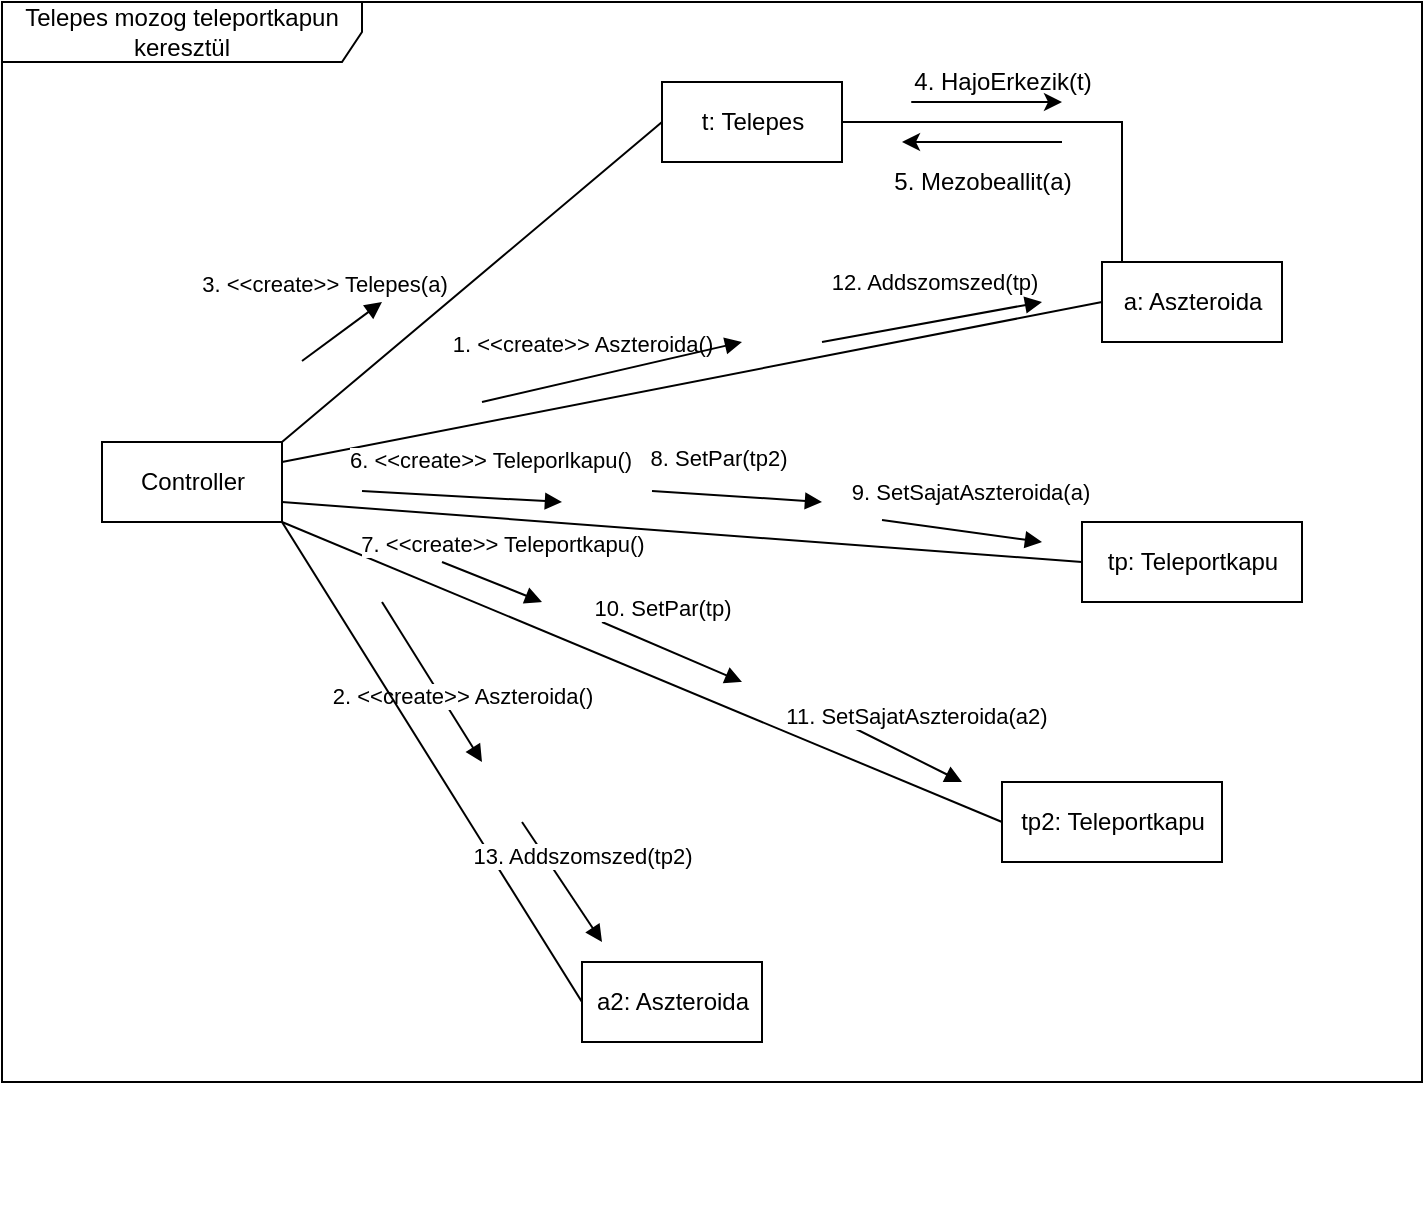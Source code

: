 <mxfile version="14.4.8" type="github" pages="3">
  <diagram id="dgq3hNaPbA1aemBsWa1h" name="TelepesTPMozgas">
    <mxGraphModel dx="700" dy="752" grid="1" gridSize="10" guides="1" tooltips="1" connect="1" arrows="1" fold="1" page="1" pageScale="1" pageWidth="1654" pageHeight="1169" math="0" shadow="0">
      <root>
        <mxCell id="0" />
        <mxCell id="1" parent="0" />
        <mxCell id="f-pRjbWSpJ0C2EvB-05d-29" value="Telepes mozog teleportkapun keresztül" style="shape=umlFrame;whiteSpace=wrap;html=1;width=180;height=30;" parent="1" vertex="1">
          <mxGeometry x="30" y="60" width="710" height="540" as="geometry" />
        </mxCell>
        <mxCell id="f-pRjbWSpJ0C2EvB-05d-30" style="edgeStyle=orthogonalEdgeStyle;rounded=0;orthogonalLoop=1;jettySize=auto;html=1;exitX=1;exitY=0.5;exitDx=0;exitDy=0;entryX=0.5;entryY=1;entryDx=0;entryDy=0;endArrow=none;endFill=0;" parent="1" source="f-pRjbWSpJ0C2EvB-05d-31" target="f-pRjbWSpJ0C2EvB-05d-32" edge="1">
          <mxGeometry relative="1" as="geometry">
            <Array as="points">
              <mxPoint x="590" y="120" />
              <mxPoint x="590" y="230" />
            </Array>
          </mxGeometry>
        </mxCell>
        <mxCell id="f-pRjbWSpJ0C2EvB-05d-31" value="t: Telepes" style="html=1;" parent="1" vertex="1">
          <mxGeometry x="360" y="100" width="90" height="40" as="geometry" />
        </mxCell>
        <mxCell id="f-pRjbWSpJ0C2EvB-05d-32" value="a: Aszteroida" style="html=1;" parent="1" vertex="1">
          <mxGeometry x="580" y="190" width="90" height="40" as="geometry" />
        </mxCell>
        <mxCell id="f-pRjbWSpJ0C2EvB-05d-33" value="tp: Teleportkapu" style="html=1;" parent="1" vertex="1">
          <mxGeometry x="570" y="320" width="110" height="40" as="geometry" />
        </mxCell>
        <mxCell id="f-pRjbWSpJ0C2EvB-05d-34" value="Controller" style="html=1;" parent="1" vertex="1">
          <mxGeometry x="80" y="280" width="90" height="40" as="geometry" />
        </mxCell>
        <mxCell id="f-pRjbWSpJ0C2EvB-05d-35" value="3. &amp;lt;&amp;lt;create&amp;gt;&amp;gt; Telepes(a)" style="html=1;verticalAlign=bottom;endArrow=none;entryX=0;entryY=0.5;entryDx=0;entryDy=0;endFill=0;" parent="1" target="f-pRjbWSpJ0C2EvB-05d-31" edge="1">
          <mxGeometry x="-0.514" y="41" width="80" relative="1" as="geometry">
            <mxPoint x="170" y="280" as="sourcePoint" />
            <mxPoint x="620" y="290" as="targetPoint" />
            <mxPoint x="1" as="offset" />
          </mxGeometry>
        </mxCell>
        <mxCell id="f-pRjbWSpJ0C2EvB-05d-36" value="" style="html=1;verticalAlign=bottom;endArrow=none;entryX=0;entryY=0.5;entryDx=0;entryDy=0;endFill=0;" parent="1" target="f-pRjbWSpJ0C2EvB-05d-32" edge="1">
          <mxGeometry x="0.169" y="-40" width="80" relative="1" as="geometry">
            <mxPoint x="170" y="290" as="sourcePoint" />
            <mxPoint x="410" y="190" as="targetPoint" />
            <mxPoint as="offset" />
          </mxGeometry>
        </mxCell>
        <mxCell id="f-pRjbWSpJ0C2EvB-05d-37" value="6. &amp;lt;&amp;lt;create&amp;gt;&amp;gt; Teleporlkapu()" style="html=1;verticalAlign=bottom;endArrow=none;entryX=0;entryY=0.5;entryDx=0;entryDy=0;endFill=0;" parent="1" target="f-pRjbWSpJ0C2EvB-05d-33" edge="1">
          <mxGeometry x="-0.487" y="20" width="80" relative="1" as="geometry">
            <mxPoint x="170" y="310" as="sourcePoint" />
            <mxPoint x="510" y="310" as="targetPoint" />
            <mxPoint as="offset" />
          </mxGeometry>
        </mxCell>
        <mxCell id="f-pRjbWSpJ0C2EvB-05d-38" value="1. &amp;lt;&amp;lt;create&amp;gt;&amp;gt; Aszteroida()" style="html=1;verticalAlign=bottom;endArrow=block;" parent="1" edge="1">
          <mxGeometry x="1" y="-104" width="80" relative="1" as="geometry">
            <mxPoint x="180" y="239.5" as="sourcePoint" />
            <mxPoint x="220" y="210" as="targetPoint" />
            <mxPoint x="38" y="-54" as="offset" />
          </mxGeometry>
        </mxCell>
        <mxCell id="f-pRjbWSpJ0C2EvB-05d-39" value="a2: Aszteroida" style="html=1;" parent="1" vertex="1">
          <mxGeometry x="320" y="540" width="90" height="40" as="geometry" />
        </mxCell>
        <mxCell id="f-pRjbWSpJ0C2EvB-05d-40" value="2. &amp;lt;&amp;lt;create&amp;gt;&amp;gt; Aszteroida()" style="html=1;verticalAlign=bottom;endArrow=block;" parent="1" edge="1">
          <mxGeometry x="0.472" y="5" width="80" relative="1" as="geometry">
            <mxPoint x="220" y="360" as="sourcePoint" />
            <mxPoint x="270" y="440" as="targetPoint" />
            <mxPoint x="-1" as="offset" />
          </mxGeometry>
        </mxCell>
        <mxCell id="f-pRjbWSpJ0C2EvB-05d-41" value="" style="html=1;verticalAlign=bottom;endArrow=none;exitX=1;exitY=1;exitDx=0;exitDy=0;entryX=0;entryY=0.5;entryDx=0;entryDy=0;endFill=0;" parent="1" source="f-pRjbWSpJ0C2EvB-05d-34" target="f-pRjbWSpJ0C2EvB-05d-39" edge="1">
          <mxGeometry x="0.169" y="-40" width="80" relative="1" as="geometry">
            <mxPoint x="200" y="290" as="sourcePoint" />
            <mxPoint x="460" y="160" as="targetPoint" />
            <mxPoint as="offset" />
          </mxGeometry>
        </mxCell>
        <mxCell id="f-pRjbWSpJ0C2EvB-05d-42" value="tp2: Teleportkapu" style="html=1;" parent="1" vertex="1">
          <mxGeometry x="530" y="450" width="110" height="40" as="geometry" />
        </mxCell>
        <mxCell id="f-pRjbWSpJ0C2EvB-05d-43" value="7. &amp;lt;&amp;lt;create&amp;gt;&amp;gt; Teleportkapu()" style="html=1;verticalAlign=bottom;endArrow=none;exitX=1;exitY=1;exitDx=0;exitDy=0;entryX=0;entryY=0.5;entryDx=0;entryDy=0;endFill=0;" parent="1" source="f-pRjbWSpJ0C2EvB-05d-34" target="f-pRjbWSpJ0C2EvB-05d-42" edge="1">
          <mxGeometry x="-0.44" y="24" width="80" relative="1" as="geometry">
            <mxPoint x="150" y="390" as="sourcePoint" />
            <mxPoint x="490" y="380" as="targetPoint" />
            <mxPoint as="offset" />
          </mxGeometry>
        </mxCell>
        <mxCell id="f-pRjbWSpJ0C2EvB-05d-44" value="9. SetSajatAszteroida(a)" style="html=1;verticalAlign=bottom;endArrow=block;" parent="1" edge="1">
          <mxGeometry x="0.057" y="11" width="80" relative="1" as="geometry">
            <mxPoint x="470" y="319" as="sourcePoint" />
            <mxPoint x="550" y="330" as="targetPoint" />
            <mxPoint as="offset" />
          </mxGeometry>
        </mxCell>
        <mxCell id="f-pRjbWSpJ0C2EvB-05d-45" value="" style="html=1;verticalAlign=bottom;endArrow=block;" parent="1" edge="1">
          <mxGeometry x="0.057" y="11" width="80" relative="1" as="geometry">
            <mxPoint x="270" y="260" as="sourcePoint" />
            <mxPoint x="400" y="230" as="targetPoint" />
            <mxPoint as="offset" />
          </mxGeometry>
        </mxCell>
        <mxCell id="f-pRjbWSpJ0C2EvB-05d-46" value="" style="html=1;verticalAlign=bottom;endArrow=block;" parent="1" edge="1">
          <mxGeometry x="0.057" y="11" width="80" relative="1" as="geometry">
            <mxPoint x="250" y="340" as="sourcePoint" />
            <mxPoint x="300" y="360" as="targetPoint" />
            <mxPoint as="offset" />
            <Array as="points" />
          </mxGeometry>
        </mxCell>
        <mxCell id="f-pRjbWSpJ0C2EvB-05d-47" value="" style="html=1;verticalAlign=bottom;endArrow=block;" parent="1" edge="1">
          <mxGeometry x="0.057" y="11" width="80" relative="1" as="geometry">
            <mxPoint x="210" y="304.5" as="sourcePoint" />
            <mxPoint x="310" y="310" as="targetPoint" />
            <mxPoint as="offset" />
          </mxGeometry>
        </mxCell>
        <mxCell id="f-pRjbWSpJ0C2EvB-05d-48" value="" style="html=1;verticalAlign=bottom;endArrow=block;" parent="1" edge="1">
          <mxGeometry x="0.057" y="11" width="80" relative="1" as="geometry">
            <mxPoint x="280" y="660" as="sourcePoint" />
            <mxPoint x="280" y="660" as="targetPoint" />
            <mxPoint as="offset" />
          </mxGeometry>
        </mxCell>
        <mxCell id="f-pRjbWSpJ0C2EvB-05d-49" value="" style="html=1;verticalAlign=bottom;endArrow=block;" parent="1" edge="1">
          <mxGeometry x="0.057" y="11" width="80" relative="1" as="geometry">
            <mxPoint x="365" y="294.5" as="sourcePoint" />
            <mxPoint x="365" y="294.5" as="targetPoint" />
            <mxPoint as="offset" />
          </mxGeometry>
        </mxCell>
        <mxCell id="f-pRjbWSpJ0C2EvB-05d-50" value="4. HajoErkezik(t)" style="text;html=1;align=center;verticalAlign=middle;resizable=0;points=[];autosize=1;" parent="1" vertex="1">
          <mxGeometry x="480" y="90" width="100" height="20" as="geometry" />
        </mxCell>
        <mxCell id="f-pRjbWSpJ0C2EvB-05d-51" value="" style="endArrow=classic;html=1;" parent="1" edge="1">
          <mxGeometry width="50" height="50" relative="1" as="geometry">
            <mxPoint x="530" y="110" as="sourcePoint" />
            <mxPoint x="560" y="110" as="targetPoint" />
            <Array as="points">
              <mxPoint x="480" y="110" />
            </Array>
          </mxGeometry>
        </mxCell>
        <mxCell id="f-pRjbWSpJ0C2EvB-05d-52" value="8. SetPar(tp2)" style="html=1;verticalAlign=bottom;endArrow=block;" parent="1" edge="1">
          <mxGeometry x="-0.25" y="10" width="80" relative="1" as="geometry">
            <mxPoint x="355" y="304.5" as="sourcePoint" />
            <mxPoint x="440" y="310" as="targetPoint" />
            <mxPoint as="offset" />
          </mxGeometry>
        </mxCell>
        <mxCell id="f-pRjbWSpJ0C2EvB-05d-53" value="13. Addszomszed(tp2)" style="html=1;verticalAlign=bottom;endArrow=block;" parent="1" edge="1">
          <mxGeometry x="0.057" y="11" width="80" relative="1" as="geometry">
            <mxPoint x="290" y="470" as="sourcePoint" />
            <mxPoint x="330" y="530" as="targetPoint" />
            <mxPoint as="offset" />
            <Array as="points" />
          </mxGeometry>
        </mxCell>
        <mxCell id="f-pRjbWSpJ0C2EvB-05d-54" value="11. SetSajatAszteroida(a2)" style="html=1;verticalAlign=bottom;endArrow=block;" parent="1" edge="1">
          <mxGeometry x="0.057" y="11" width="80" relative="1" as="geometry">
            <mxPoint x="450" y="420" as="sourcePoint" />
            <mxPoint x="510" y="450" as="targetPoint" />
            <mxPoint as="offset" />
          </mxGeometry>
        </mxCell>
        <mxCell id="f-pRjbWSpJ0C2EvB-05d-55" value="12. Addszomszed(tp)" style="html=1;verticalAlign=bottom;endArrow=block;" parent="1" edge="1">
          <mxGeometry x="0.057" y="11" width="80" relative="1" as="geometry">
            <mxPoint x="440" y="230" as="sourcePoint" />
            <mxPoint x="550" y="210" as="targetPoint" />
            <mxPoint as="offset" />
          </mxGeometry>
        </mxCell>
        <mxCell id="f-pRjbWSpJ0C2EvB-05d-56" value="10. SetPar(tp)" style="html=1;verticalAlign=bottom;endArrow=block;" parent="1" edge="1">
          <mxGeometry x="-0.25" y="10" width="80" relative="1" as="geometry">
            <mxPoint x="330" y="370" as="sourcePoint" />
            <mxPoint x="400" y="400" as="targetPoint" />
            <mxPoint as="offset" />
          </mxGeometry>
        </mxCell>
        <mxCell id="yG6NY596McW3MukncXTL-1" value="" style="endArrow=classic;html=1;" parent="1" edge="1">
          <mxGeometry width="50" height="50" relative="1" as="geometry">
            <mxPoint x="560" y="130" as="sourcePoint" />
            <mxPoint x="480" y="130" as="targetPoint" />
            <Array as="points" />
          </mxGeometry>
        </mxCell>
        <mxCell id="yG6NY596McW3MukncXTL-2" value="5. Mezobeallit(a)" style="text;html=1;align=center;verticalAlign=middle;resizable=0;points=[];autosize=1;" parent="1" vertex="1">
          <mxGeometry x="470" y="140" width="100" height="20" as="geometry" />
        </mxCell>
      </root>
    </mxGraphModel>
  </diagram>
  <diagram id="QKDi689OXvSkPJ4fIELd" name="RobotTPMozgas">
    <mxGraphModel dx="700" dy="752" grid="1" gridSize="10" guides="1" tooltips="1" connect="1" arrows="1" fold="1" page="1" pageScale="1" pageWidth="1654" pageHeight="1169" math="0" shadow="0">
      <root>
        <mxCell id="zt4Wvpgv5EqCv4RG_Eg1-0" />
        <mxCell id="zt4Wvpgv5EqCv4RG_Eg1-1" parent="zt4Wvpgv5EqCv4RG_Eg1-0" />
        <mxCell id="zt4Wvpgv5EqCv4RG_Eg1-2" value="Robot mozog teleportkapun keresztül" style="shape=umlFrame;whiteSpace=wrap;html=1;width=180;height=30;" parent="zt4Wvpgv5EqCv4RG_Eg1-1" vertex="1">
          <mxGeometry x="20" y="50" width="710" height="550" as="geometry" />
        </mxCell>
        <mxCell id="zt4Wvpgv5EqCv4RG_Eg1-3" style="edgeStyle=orthogonalEdgeStyle;rounded=0;orthogonalLoop=1;jettySize=auto;html=1;exitX=1;exitY=0.5;exitDx=0;exitDy=0;entryX=0.5;entryY=1;entryDx=0;entryDy=0;endArrow=none;endFill=0;" parent="zt4Wvpgv5EqCv4RG_Eg1-1" source="zt4Wvpgv5EqCv4RG_Eg1-4" target="zt4Wvpgv5EqCv4RG_Eg1-5" edge="1">
          <mxGeometry relative="1" as="geometry">
            <Array as="points">
              <mxPoint x="580" y="110" />
              <mxPoint x="580" y="220" />
            </Array>
          </mxGeometry>
        </mxCell>
        <mxCell id="zt4Wvpgv5EqCv4RG_Eg1-4" value="r: Robot" style="html=1;" parent="zt4Wvpgv5EqCv4RG_Eg1-1" vertex="1">
          <mxGeometry x="350" y="90" width="90" height="40" as="geometry" />
        </mxCell>
        <mxCell id="zt4Wvpgv5EqCv4RG_Eg1-5" value="a: Aszteroida" style="html=1;" parent="zt4Wvpgv5EqCv4RG_Eg1-1" vertex="1">
          <mxGeometry x="570" y="180" width="90" height="40" as="geometry" />
        </mxCell>
        <mxCell id="zt4Wvpgv5EqCv4RG_Eg1-6" value="tp: Teleportkapu" style="html=1;" parent="zt4Wvpgv5EqCv4RG_Eg1-1" vertex="1">
          <mxGeometry x="560" y="310" width="110" height="40" as="geometry" />
        </mxCell>
        <mxCell id="zt4Wvpgv5EqCv4RG_Eg1-7" value="Controller" style="html=1;" parent="zt4Wvpgv5EqCv4RG_Eg1-1" vertex="1">
          <mxGeometry x="70" y="270" width="90" height="40" as="geometry" />
        </mxCell>
        <mxCell id="zt4Wvpgv5EqCv4RG_Eg1-8" value="3. &amp;lt;&amp;lt;create&amp;gt;&amp;gt; Robot(a)" style="html=1;verticalAlign=bottom;endArrow=none;entryX=0;entryY=0.5;entryDx=0;entryDy=0;endFill=0;" parent="zt4Wvpgv5EqCv4RG_Eg1-1" target="zt4Wvpgv5EqCv4RG_Eg1-4" edge="1">
          <mxGeometry x="-0.514" y="41" width="80" relative="1" as="geometry">
            <mxPoint x="160" y="270" as="sourcePoint" />
            <mxPoint x="610" y="280" as="targetPoint" />
            <mxPoint x="1" as="offset" />
          </mxGeometry>
        </mxCell>
        <mxCell id="zt4Wvpgv5EqCv4RG_Eg1-9" value="" style="html=1;verticalAlign=bottom;endArrow=none;entryX=0;entryY=0.5;entryDx=0;entryDy=0;endFill=0;" parent="zt4Wvpgv5EqCv4RG_Eg1-1" target="zt4Wvpgv5EqCv4RG_Eg1-5" edge="1">
          <mxGeometry x="0.169" y="-40" width="80" relative="1" as="geometry">
            <mxPoint x="160" y="280" as="sourcePoint" />
            <mxPoint x="400" y="180" as="targetPoint" />
            <mxPoint as="offset" />
          </mxGeometry>
        </mxCell>
        <mxCell id="zt4Wvpgv5EqCv4RG_Eg1-10" value="6. &amp;lt;&amp;lt;create&amp;gt;&amp;gt; Teleporlkapu()" style="html=1;verticalAlign=bottom;endArrow=none;entryX=0;entryY=0.5;entryDx=0;entryDy=0;endFill=0;" parent="zt4Wvpgv5EqCv4RG_Eg1-1" target="zt4Wvpgv5EqCv4RG_Eg1-6" edge="1">
          <mxGeometry x="-0.487" y="20" width="80" relative="1" as="geometry">
            <mxPoint x="160" y="300" as="sourcePoint" />
            <mxPoint x="500" y="300" as="targetPoint" />
            <mxPoint as="offset" />
          </mxGeometry>
        </mxCell>
        <mxCell id="zt4Wvpgv5EqCv4RG_Eg1-11" value="1. &amp;lt;&amp;lt;create&amp;gt;&amp;gt; Aszteroida()" style="html=1;verticalAlign=bottom;endArrow=block;" parent="zt4Wvpgv5EqCv4RG_Eg1-1" edge="1">
          <mxGeometry x="1" y="-104" width="80" relative="1" as="geometry">
            <mxPoint x="170" y="229.5" as="sourcePoint" />
            <mxPoint x="210" y="200" as="targetPoint" />
            <mxPoint x="38" y="-54" as="offset" />
          </mxGeometry>
        </mxCell>
        <mxCell id="zt4Wvpgv5EqCv4RG_Eg1-12" value="a2: Aszteroida" style="html=1;" parent="zt4Wvpgv5EqCv4RG_Eg1-1" vertex="1">
          <mxGeometry x="310" y="530" width="90" height="40" as="geometry" />
        </mxCell>
        <mxCell id="zt4Wvpgv5EqCv4RG_Eg1-13" value="2. &amp;lt;&amp;lt;create&amp;gt;&amp;gt; Aszteroida()" style="html=1;verticalAlign=bottom;endArrow=block;" parent="zt4Wvpgv5EqCv4RG_Eg1-1" edge="1">
          <mxGeometry x="0.472" y="5" width="80" relative="1" as="geometry">
            <mxPoint x="210" y="350" as="sourcePoint" />
            <mxPoint x="260" y="430" as="targetPoint" />
            <mxPoint x="-1" as="offset" />
          </mxGeometry>
        </mxCell>
        <mxCell id="zt4Wvpgv5EqCv4RG_Eg1-14" value="" style="html=1;verticalAlign=bottom;endArrow=none;exitX=1;exitY=1;exitDx=0;exitDy=0;entryX=0;entryY=0.5;entryDx=0;entryDy=0;endFill=0;" parent="zt4Wvpgv5EqCv4RG_Eg1-1" source="zt4Wvpgv5EqCv4RG_Eg1-7" target="zt4Wvpgv5EqCv4RG_Eg1-12" edge="1">
          <mxGeometry x="0.169" y="-40" width="80" relative="1" as="geometry">
            <mxPoint x="190" y="280" as="sourcePoint" />
            <mxPoint x="450" y="150" as="targetPoint" />
            <mxPoint as="offset" />
          </mxGeometry>
        </mxCell>
        <mxCell id="zt4Wvpgv5EqCv4RG_Eg1-15" value="tp2: Teleportkapu" style="html=1;" parent="zt4Wvpgv5EqCv4RG_Eg1-1" vertex="1">
          <mxGeometry x="520" y="440" width="110" height="40" as="geometry" />
        </mxCell>
        <mxCell id="zt4Wvpgv5EqCv4RG_Eg1-16" value="9. &amp;lt;&amp;lt;create&amp;gt;&amp;gt; Teleportkapu()" style="html=1;verticalAlign=bottom;endArrow=none;exitX=1;exitY=1;exitDx=0;exitDy=0;entryX=0;entryY=0.5;entryDx=0;entryDy=0;endFill=0;" parent="zt4Wvpgv5EqCv4RG_Eg1-1" source="zt4Wvpgv5EqCv4RG_Eg1-7" target="zt4Wvpgv5EqCv4RG_Eg1-15" edge="1">
          <mxGeometry x="-0.44" y="24" width="80" relative="1" as="geometry">
            <mxPoint x="140" y="380" as="sourcePoint" />
            <mxPoint x="480" y="370" as="targetPoint" />
            <mxPoint as="offset" />
          </mxGeometry>
        </mxCell>
        <mxCell id="zt4Wvpgv5EqCv4RG_Eg1-17" value="8. SetSajatAszteroida(a)" style="html=1;verticalAlign=bottom;endArrow=block;" parent="zt4Wvpgv5EqCv4RG_Eg1-1" edge="1">
          <mxGeometry x="0.057" y="11" width="80" relative="1" as="geometry">
            <mxPoint x="460" y="309" as="sourcePoint" />
            <mxPoint x="540" y="320" as="targetPoint" />
            <mxPoint as="offset" />
          </mxGeometry>
        </mxCell>
        <mxCell id="zt4Wvpgv5EqCv4RG_Eg1-18" value="" style="html=1;verticalAlign=bottom;endArrow=block;" parent="zt4Wvpgv5EqCv4RG_Eg1-1" edge="1">
          <mxGeometry x="0.057" y="11" width="80" relative="1" as="geometry">
            <mxPoint x="260" y="250" as="sourcePoint" />
            <mxPoint x="390" y="220" as="targetPoint" />
            <mxPoint as="offset" />
          </mxGeometry>
        </mxCell>
        <mxCell id="zt4Wvpgv5EqCv4RG_Eg1-19" value="" style="html=1;verticalAlign=bottom;endArrow=block;" parent="zt4Wvpgv5EqCv4RG_Eg1-1" edge="1">
          <mxGeometry x="0.057" y="11" width="80" relative="1" as="geometry">
            <mxPoint x="240" y="330" as="sourcePoint" />
            <mxPoint x="290" y="350" as="targetPoint" />
            <mxPoint as="offset" />
            <Array as="points" />
          </mxGeometry>
        </mxCell>
        <mxCell id="zt4Wvpgv5EqCv4RG_Eg1-20" value="" style="html=1;verticalAlign=bottom;endArrow=block;" parent="zt4Wvpgv5EqCv4RG_Eg1-1" edge="1">
          <mxGeometry x="0.057" y="11" width="80" relative="1" as="geometry">
            <mxPoint x="200" y="294.5" as="sourcePoint" />
            <mxPoint x="300" y="300" as="targetPoint" />
            <mxPoint as="offset" />
          </mxGeometry>
        </mxCell>
        <mxCell id="zt4Wvpgv5EqCv4RG_Eg1-21" value="" style="html=1;verticalAlign=bottom;endArrow=block;" parent="zt4Wvpgv5EqCv4RG_Eg1-1" edge="1">
          <mxGeometry x="0.057" y="11" width="80" relative="1" as="geometry">
            <mxPoint x="270" y="650" as="sourcePoint" />
            <mxPoint x="270" y="650" as="targetPoint" />
            <mxPoint as="offset" />
          </mxGeometry>
        </mxCell>
        <mxCell id="zt4Wvpgv5EqCv4RG_Eg1-22" value="" style="html=1;verticalAlign=bottom;endArrow=block;" parent="zt4Wvpgv5EqCv4RG_Eg1-1" edge="1">
          <mxGeometry x="0.057" y="11" width="80" relative="1" as="geometry">
            <mxPoint x="355" y="284.5" as="sourcePoint" />
            <mxPoint x="355" y="284.5" as="targetPoint" />
            <mxPoint as="offset" />
          </mxGeometry>
        </mxCell>
        <mxCell id="0zn0JQCdkZT6Geq22BJm-0" value="4. HajoErkezik(r)" style="text;html=1;align=center;verticalAlign=middle;resizable=0;points=[];autosize=1;" parent="zt4Wvpgv5EqCv4RG_Eg1-1" vertex="1">
          <mxGeometry x="470" y="80" width="100" height="20" as="geometry" />
        </mxCell>
        <mxCell id="0zn0JQCdkZT6Geq22BJm-1" value="" style="endArrow=classic;html=1;" parent="zt4Wvpgv5EqCv4RG_Eg1-1" edge="1">
          <mxGeometry width="50" height="50" relative="1" as="geometry">
            <mxPoint x="520" y="100" as="sourcePoint" />
            <mxPoint x="550" y="100" as="targetPoint" />
            <Array as="points">
              <mxPoint x="470" y="100" />
            </Array>
          </mxGeometry>
        </mxCell>
        <mxCell id="Jh9e576bY7SyZHRpI-AI-0" value="7. SetPar(tp2)" style="html=1;verticalAlign=bottom;endArrow=block;" parent="zt4Wvpgv5EqCv4RG_Eg1-1" edge="1">
          <mxGeometry x="-0.25" y="10" width="80" relative="1" as="geometry">
            <mxPoint x="345" y="294.5" as="sourcePoint" />
            <mxPoint x="430" y="300" as="targetPoint" />
            <mxPoint as="offset" />
          </mxGeometry>
        </mxCell>
        <mxCell id="Jh9e576bY7SyZHRpI-AI-1" value="12. Addszomszed(tp2)" style="html=1;verticalAlign=bottom;endArrow=block;" parent="zt4Wvpgv5EqCv4RG_Eg1-1" edge="1">
          <mxGeometry x="0.057" y="11" width="80" relative="1" as="geometry">
            <mxPoint x="280" y="460" as="sourcePoint" />
            <mxPoint x="320" y="520" as="targetPoint" />
            <mxPoint as="offset" />
            <Array as="points" />
          </mxGeometry>
        </mxCell>
        <mxCell id="Jh9e576bY7SyZHRpI-AI-2" value="11. SetSajatAszteroida(a2)" style="html=1;verticalAlign=bottom;endArrow=block;" parent="zt4Wvpgv5EqCv4RG_Eg1-1" edge="1">
          <mxGeometry x="0.057" y="11" width="80" relative="1" as="geometry">
            <mxPoint x="440" y="410" as="sourcePoint" />
            <mxPoint x="500" y="440" as="targetPoint" />
            <mxPoint as="offset" />
          </mxGeometry>
        </mxCell>
        <mxCell id="Jh9e576bY7SyZHRpI-AI-4" value="13. Addszomszed(tp)" style="html=1;verticalAlign=bottom;endArrow=block;" parent="zt4Wvpgv5EqCv4RG_Eg1-1" edge="1">
          <mxGeometry x="0.057" y="11" width="80" relative="1" as="geometry">
            <mxPoint x="430" y="220" as="sourcePoint" />
            <mxPoint x="540" y="200" as="targetPoint" />
            <mxPoint as="offset" />
          </mxGeometry>
        </mxCell>
        <mxCell id="Jh9e576bY7SyZHRpI-AI-5" value="10. SetPar(tp)" style="html=1;verticalAlign=bottom;endArrow=block;" parent="zt4Wvpgv5EqCv4RG_Eg1-1" edge="1">
          <mxGeometry x="-0.25" y="10" width="80" relative="1" as="geometry">
            <mxPoint x="320" y="360" as="sourcePoint" />
            <mxPoint x="390" y="390" as="targetPoint" />
            <mxPoint as="offset" />
          </mxGeometry>
        </mxCell>
        <mxCell id="wb6zJG2vBQJwuO7AmdBb-0" value="" style="endArrow=classic;html=1;" parent="zt4Wvpgv5EqCv4RG_Eg1-1" edge="1">
          <mxGeometry width="50" height="50" relative="1" as="geometry">
            <mxPoint x="550" y="120" as="sourcePoint" />
            <mxPoint x="470" y="120" as="targetPoint" />
            <Array as="points" />
          </mxGeometry>
        </mxCell>
        <mxCell id="wb6zJG2vBQJwuO7AmdBb-1" value="5. Mezobeallit(a)" style="text;html=1;align=center;verticalAlign=middle;resizable=0;points=[];autosize=1;" parent="zt4Wvpgv5EqCv4RG_Eg1-1" vertex="1">
          <mxGeometry x="460" y="130" width="100" height="20" as="geometry" />
        </mxCell>
      </root>
    </mxGraphModel>
  </diagram>
  <diagram id="mcVW6k5rWqJ5-jZHHbQZ" name="ROSSZ Régi elrendezés">
    <mxGraphModel dx="1422" dy="762" grid="1" gridSize="10" guides="1" tooltips="1" connect="1" arrows="1" fold="1" page="1" pageScale="1" pageWidth="1654" pageHeight="1169" math="0" shadow="0">
      <root>
        <mxCell id="qpW3kSBRDskTr2G95zrv-0" />
        <mxCell id="qpW3kSBRDskTr2G95zrv-1" parent="qpW3kSBRDskTr2G95zrv-0" />
        <mxCell id="ytLAkhsguP-DBAC0_O6z-0" value="Telepes mozog teleportkapun keresztül" style="shape=umlFrame;whiteSpace=wrap;html=1;width=180;height=30;" vertex="1" parent="qpW3kSBRDskTr2G95zrv-1">
          <mxGeometry x="20" y="50" width="710" height="440" as="geometry" />
        </mxCell>
        <mxCell id="ytLAkhsguP-DBAC0_O6z-1" value="t: Telepes" style="html=1;" vertex="1" parent="qpW3kSBRDskTr2G95zrv-1">
          <mxGeometry x="550" y="220" width="90" height="40" as="geometry" />
        </mxCell>
        <mxCell id="ytLAkhsguP-DBAC0_O6z-2" value="a: Aszteroida" style="html=1;" vertex="1" parent="qpW3kSBRDskTr2G95zrv-1">
          <mxGeometry x="530" y="140" width="90" height="40" as="geometry" />
        </mxCell>
        <mxCell id="ytLAkhsguP-DBAC0_O6z-3" value="tp: Teleportkapu" style="html=1;" vertex="1" parent="qpW3kSBRDskTr2G95zrv-1">
          <mxGeometry x="520" y="340" width="110" height="40" as="geometry" />
        </mxCell>
        <mxCell id="ytLAkhsguP-DBAC0_O6z-4" value="Controller" style="html=1;" vertex="1" parent="qpW3kSBRDskTr2G95zrv-1">
          <mxGeometry x="70" y="220" width="90" height="40" as="geometry" />
        </mxCell>
        <mxCell id="ytLAkhsguP-DBAC0_O6z-5" value="3. &amp;lt;&amp;lt;create&amp;gt;&amp;gt; Telepes(a)" style="html=1;verticalAlign=bottom;endArrow=none;exitX=1;exitY=0.5;exitDx=0;exitDy=0;entryX=0;entryY=0.5;entryDx=0;entryDy=0;endFill=0;" edge="1" parent="qpW3kSBRDskTr2G95zrv-1" source="ytLAkhsguP-DBAC0_O6z-4" target="ytLAkhsguP-DBAC0_O6z-1">
          <mxGeometry x="0.223" y="16" width="80" relative="1" as="geometry">
            <mxPoint x="530" y="230" as="sourcePoint" />
            <mxPoint x="610" y="230" as="targetPoint" />
            <mxPoint as="offset" />
          </mxGeometry>
        </mxCell>
        <mxCell id="ytLAkhsguP-DBAC0_O6z-6" value="" style="html=1;verticalAlign=bottom;endArrow=none;entryX=0;entryY=0.5;entryDx=0;entryDy=0;endFill=0;" edge="1" parent="qpW3kSBRDskTr2G95zrv-1" target="ytLAkhsguP-DBAC0_O6z-2">
          <mxGeometry x="0.169" y="-40" width="80" relative="1" as="geometry">
            <mxPoint x="160" y="230" as="sourcePoint" />
            <mxPoint x="400" y="130" as="targetPoint" />
            <mxPoint as="offset" />
          </mxGeometry>
        </mxCell>
        <mxCell id="ytLAkhsguP-DBAC0_O6z-7" value="5. &amp;lt;&amp;lt;create&amp;gt;&amp;gt; Teleporlkapu()" style="html=1;verticalAlign=bottom;endArrow=none;entryX=0;entryY=0.5;entryDx=0;entryDy=0;endFill=0;" edge="1" parent="qpW3kSBRDskTr2G95zrv-1" target="ytLAkhsguP-DBAC0_O6z-3">
          <mxGeometry x="-0.013" y="30" width="80" relative="1" as="geometry">
            <mxPoint x="160" y="250" as="sourcePoint" />
            <mxPoint x="500" y="250" as="targetPoint" />
            <mxPoint as="offset" />
          </mxGeometry>
        </mxCell>
        <mxCell id="ytLAkhsguP-DBAC0_O6z-8" value="1. &amp;lt;&amp;lt;create&amp;gt;&amp;gt; Aszteroida()" style="html=1;verticalAlign=bottom;endArrow=block;" edge="1" parent="qpW3kSBRDskTr2G95zrv-1">
          <mxGeometry x="-0.175" y="-2" width="80" relative="1" as="geometry">
            <mxPoint x="320" y="190" as="sourcePoint" />
            <mxPoint x="440" y="161" as="targetPoint" />
            <mxPoint as="offset" />
          </mxGeometry>
        </mxCell>
        <mxCell id="ytLAkhsguP-DBAC0_O6z-9" value="" style="html=1;verticalAlign=bottom;endArrow=none;entryX=0;entryY=0.5;entryDx=0;entryDy=0;endFill=0;exitX=1;exitY=0;exitDx=0;exitDy=0;" edge="1" parent="qpW3kSBRDskTr2G95zrv-1" source="ytLAkhsguP-DBAC0_O6z-4" target="ytLAkhsguP-DBAC0_O6z-16">
          <mxGeometry x="0.169" y="-40" width="80" relative="1" as="geometry">
            <mxPoint x="150" y="180" as="sourcePoint" />
            <mxPoint x="450" y="100" as="targetPoint" />
            <mxPoint as="offset" />
          </mxGeometry>
        </mxCell>
        <mxCell id="ytLAkhsguP-DBAC0_O6z-10" value="tp2: Teleportkapu" style="html=1;" vertex="1" parent="qpW3kSBRDskTr2G95zrv-1">
          <mxGeometry x="370" y="420" width="110" height="40" as="geometry" />
        </mxCell>
        <mxCell id="ytLAkhsguP-DBAC0_O6z-11" value="6. &amp;lt;&amp;lt;create&amp;gt;&amp;gt; Teleportkapu()" style="html=1;verticalAlign=bottom;endArrow=none;exitX=1;exitY=1;exitDx=0;exitDy=0;entryX=0;entryY=0.5;entryDx=0;entryDy=0;endFill=0;" edge="1" parent="qpW3kSBRDskTr2G95zrv-1" source="ytLAkhsguP-DBAC0_O6z-4" target="ytLAkhsguP-DBAC0_O6z-10">
          <mxGeometry x="0.451" y="27" width="80" relative="1" as="geometry">
            <mxPoint x="140" y="330" as="sourcePoint" />
            <mxPoint x="480" y="320" as="targetPoint" />
            <mxPoint as="offset" />
          </mxGeometry>
        </mxCell>
        <mxCell id="ytLAkhsguP-DBAC0_O6z-12" value="7. SetPar(tp2)" style="html=1;verticalAlign=bottom;endArrow=block;" edge="1" parent="qpW3kSBRDskTr2G95zrv-1">
          <mxGeometry x="0.057" y="11" width="80" relative="1" as="geometry">
            <mxPoint x="440" y="310" as="sourcePoint" />
            <mxPoint x="510" y="330" as="targetPoint" />
            <mxPoint as="offset" />
          </mxGeometry>
        </mxCell>
        <mxCell id="ytLAkhsguP-DBAC0_O6z-13" value="" style="html=1;verticalAlign=bottom;endArrow=block;" edge="1" parent="qpW3kSBRDskTr2G95zrv-1">
          <mxGeometry x="0.057" y="11" width="80" relative="1" as="geometry">
            <mxPoint x="310" y="280" as="sourcePoint" />
            <mxPoint x="380" y="300" as="targetPoint" />
            <mxPoint as="offset" />
          </mxGeometry>
        </mxCell>
        <mxCell id="ytLAkhsguP-DBAC0_O6z-14" value="" style="html=1;verticalAlign=bottom;endArrow=block;" edge="1" parent="qpW3kSBRDskTr2G95zrv-1">
          <mxGeometry x="0.057" y="11" width="80" relative="1" as="geometry">
            <mxPoint x="280" y="340" as="sourcePoint" />
            <mxPoint x="350" y="400" as="targetPoint" />
            <mxPoint as="offset" />
            <Array as="points" />
          </mxGeometry>
        </mxCell>
        <mxCell id="ytLAkhsguP-DBAC0_O6z-15" value="" style="html=1;verticalAlign=bottom;endArrow=block;" edge="1" parent="qpW3kSBRDskTr2G95zrv-1">
          <mxGeometry x="0.057" y="11" width="80" relative="1" as="geometry">
            <mxPoint x="340" y="230" as="sourcePoint" />
            <mxPoint x="440" y="230" as="targetPoint" />
            <mxPoint as="offset" />
          </mxGeometry>
        </mxCell>
        <mxCell id="ytLAkhsguP-DBAC0_O6z-16" value="a2: Aszteroida" style="html=1;" vertex="1" parent="qpW3kSBRDskTr2G95zrv-1">
          <mxGeometry x="420" y="90" width="90" height="40" as="geometry" />
        </mxCell>
        <mxCell id="ytLAkhsguP-DBAC0_O6z-17" value="2. &amp;lt;&amp;lt;create&amp;gt;&amp;gt; Aszteroida()" style="html=1;verticalAlign=bottom;endArrow=block;" edge="1" parent="qpW3kSBRDskTr2G95zrv-1">
          <mxGeometry x="290" y="90" width="80" as="geometry">
            <mxPoint x="240" y="170" as="sourcePoint" />
            <mxPoint x="320" y="130" as="targetPoint" />
            <mxPoint as="offset" />
          </mxGeometry>
        </mxCell>
        <mxCell id="ytLAkhsguP-DBAC0_O6z-18" style="edgeStyle=orthogonalEdgeStyle;rounded=0;orthogonalLoop=1;jettySize=auto;html=1;exitX=0.75;exitY=0;exitDx=0;exitDy=0;entryX=0.5;entryY=1;entryDx=0;entryDy=0;endArrow=none;endFill=0;" edge="1" parent="qpW3kSBRDskTr2G95zrv-1">
          <mxGeometry relative="1" as="geometry">
            <mxPoint x="602.5" y="220" as="sourcePoint" />
            <mxPoint x="580" y="180" as="targetPoint" />
            <Array as="points">
              <mxPoint x="560" y="220" />
              <mxPoint x="560" y="180" />
            </Array>
          </mxGeometry>
        </mxCell>
        <mxCell id="ytLAkhsguP-DBAC0_O6z-19" value="4. HajoErkezik(r)" style="text;html=1;align=center;verticalAlign=middle;resizable=0;points=[];autosize=1;" vertex="1" parent="qpW3kSBRDskTr2G95zrv-1">
          <mxGeometry x="585" y="190" width="100" height="20" as="geometry" />
        </mxCell>
        <mxCell id="ytLAkhsguP-DBAC0_O6z-20" value="" style="endArrow=classic;html=1;" edge="1" parent="qpW3kSBRDskTr2G95zrv-1">
          <mxGeometry width="50" height="50" relative="1" as="geometry">
            <mxPoint x="575" y="210" as="sourcePoint" />
            <mxPoint x="575" y="190" as="targetPoint" />
          </mxGeometry>
        </mxCell>
      </root>
    </mxGraphModel>
  </diagram>
</mxfile>
